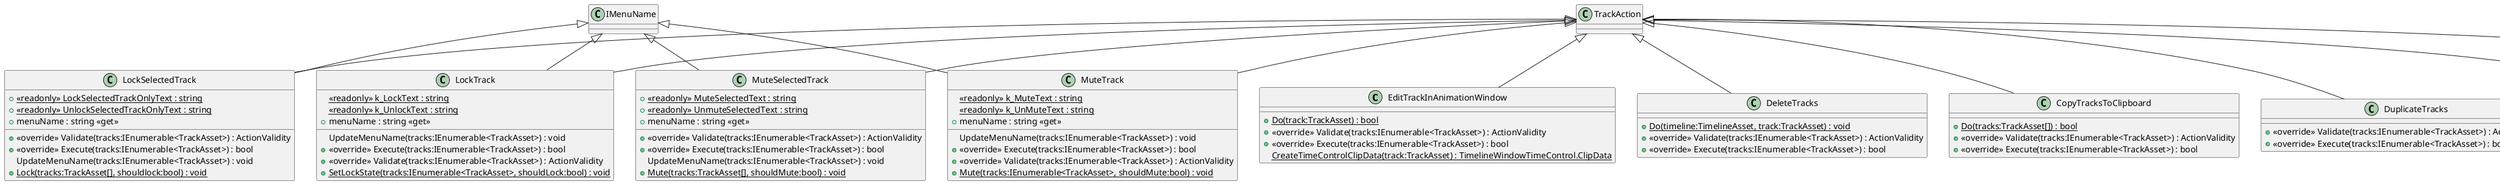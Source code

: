 @startuml
class EditTrackInAnimationWindow {
    + {static} Do(track:TrackAsset) : bool
    + <<override>> Validate(tracks:IEnumerable<TrackAsset>) : ActionValidity
    + <<override>> Execute(tracks:IEnumerable<TrackAsset>) : bool
    {static} CreateTimeControlClipData(track:TrackAsset) : TimelineWindowTimeControl.ClipData
}
class LockSelectedTrack {
    + {static} <<readonly>> LockSelectedTrackOnlyText : string
    + {static} <<readonly>> UnlockSelectedTrackOnlyText : string
    + menuName : string <<get>>
    + <<override>> Validate(tracks:IEnumerable<TrackAsset>) : ActionValidity
    + <<override>> Execute(tracks:IEnumerable<TrackAsset>) : bool
    UpdateMenuName(tracks:IEnumerable<TrackAsset>) : void
    + {static} Lock(tracks:TrackAsset[], shouldlock:bool) : void
}
class LockTrack {
    {static} <<readonly>> k_LockText : string
    {static} <<readonly>> k_UnlockText : string
    + menuName : string <<get>>
    UpdateMenuName(tracks:IEnumerable<TrackAsset>) : void
    + <<override>> Execute(tracks:IEnumerable<TrackAsset>) : bool
    + <<override>> Validate(tracks:IEnumerable<TrackAsset>) : ActionValidity
    + {static} SetLockState(tracks:IEnumerable<TrackAsset>, shouldLock:bool) : void
}
class ShowHideMarkers {
    + isChecked : bool <<get>>
    UpdateCheckedStatus(tracks:IEnumerable<TrackAsset>) : void
    + <<override>> Validate(tracks:IEnumerable<TrackAsset>) : ActionValidity
    + <<override>> Execute(tracks:IEnumerable<TrackAsset>) : bool
    {static} ShowHide(tracks:IEnumerable<TrackAsset>, shouldLock:bool) : void
}
class MuteSelectedTrack {
    + {static} <<readonly>> MuteSelectedText : string
    + {static} <<readonly>> UnmuteSelectedText : string
    + menuName : string <<get>>
    + <<override>> Validate(tracks:IEnumerable<TrackAsset>) : ActionValidity
    + <<override>> Execute(tracks:IEnumerable<TrackAsset>) : bool
    UpdateMenuName(tracks:IEnumerable<TrackAsset>) : void
    + {static} Mute(tracks:TrackAsset[], shouldMute:bool) : void
}
class MuteTrack {
    {static} <<readonly>> k_MuteText : string
    {static} <<readonly>> k_UnMuteText : string
    + menuName : string <<get>>
    UpdateMenuName(tracks:IEnumerable<TrackAsset>) : void
    + <<override>> Execute(tracks:IEnumerable<TrackAsset>) : bool
    + <<override>> Validate(tracks:IEnumerable<TrackAsset>) : ActionValidity
    + {static} Mute(tracks:IEnumerable<TrackAsset>, shouldMute:bool) : void
}
class DeleteTracks {
    + {static} Do(timeline:TimelineAsset, track:TrackAsset) : void
    + <<override>> Validate(tracks:IEnumerable<TrackAsset>) : ActionValidity
    + <<override>> Execute(tracks:IEnumerable<TrackAsset>) : bool
}
class CopyTracksToClipboard {
    + {static} Do(tracks:TrackAsset[]) : bool
    + <<override>> Validate(tracks:IEnumerable<TrackAsset>) : ActionValidity
    + <<override>> Execute(tracks:IEnumerable<TrackAsset>) : bool
}
class DuplicateTracks {
    + <<override>> Validate(tracks:IEnumerable<TrackAsset>) : ActionValidity
    + <<override>> Execute(tracks:IEnumerable<TrackAsset>) : bool
}
class RemoveInvalidMarkersAction {
    + <<override>> Validate(tracks:IEnumerable<TrackAsset>) : ActionValidity
    + <<override>> Execute(tracks:IEnumerable<TrackAsset>) : bool
}
TrackAction <|-- EditTrackInAnimationWindow
TrackAction <|-- LockSelectedTrack
IMenuName <|-- LockSelectedTrack
TrackAction <|-- LockTrack
IMenuName <|-- LockTrack
TrackAction <|-- ShowHideMarkers
IMenuChecked <|-- ShowHideMarkers
TrackAction <|-- MuteSelectedTrack
IMenuName <|-- MuteSelectedTrack
TrackAction <|-- MuteTrack
IMenuName <|-- MuteTrack
TrackAction <|-- DeleteTracks
TrackAction <|-- CopyTracksToClipboard
TrackAction <|-- DuplicateTracks
TrackAction <|-- RemoveInvalidMarkersAction
@enduml
